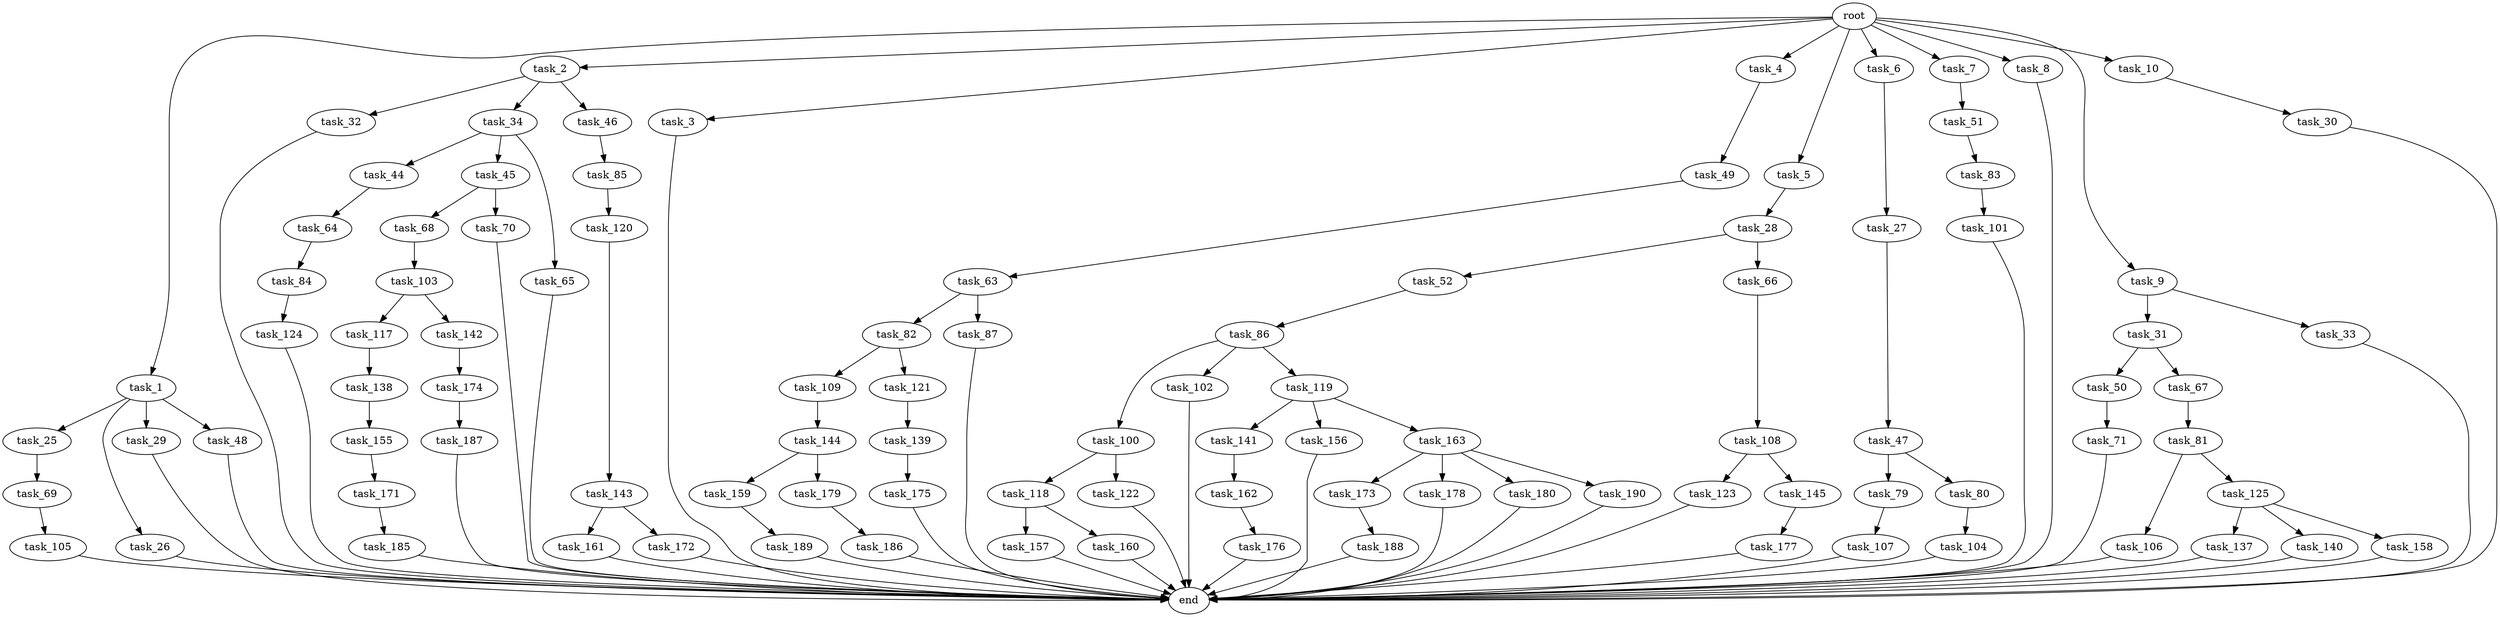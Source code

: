 digraph G {
  root [size="0.000000"];
  task_1 [size="1024.000000"];
  task_2 [size="1024.000000"];
  task_3 [size="1024.000000"];
  task_4 [size="1024.000000"];
  task_5 [size="1024.000000"];
  task_6 [size="1024.000000"];
  task_7 [size="1024.000000"];
  task_8 [size="1024.000000"];
  task_9 [size="1024.000000"];
  task_10 [size="1024.000000"];
  task_25 [size="695784701952.000000"];
  task_26 [size="695784701952.000000"];
  task_27 [size="77309411328.000000"];
  task_28 [size="858993459200.000000"];
  task_29 [size="695784701952.000000"];
  task_30 [size="858993459200.000000"];
  task_31 [size="309237645312.000000"];
  task_32 [size="137438953472.000000"];
  task_33 [size="309237645312.000000"];
  task_34 [size="137438953472.000000"];
  task_44 [size="34359738368.000000"];
  task_45 [size="34359738368.000000"];
  task_46 [size="137438953472.000000"];
  task_47 [size="309237645312.000000"];
  task_48 [size="695784701952.000000"];
  task_49 [size="77309411328.000000"];
  task_50 [size="549755813888.000000"];
  task_51 [size="309237645312.000000"];
  task_52 [size="137438953472.000000"];
  task_63 [size="137438953472.000000"];
  task_64 [size="309237645312.000000"];
  task_65 [size="34359738368.000000"];
  task_66 [size="137438953472.000000"];
  task_67 [size="549755813888.000000"];
  task_68 [size="34359738368.000000"];
  task_69 [size="695784701952.000000"];
  task_70 [size="34359738368.000000"];
  task_71 [size="858993459200.000000"];
  task_79 [size="34359738368.000000"];
  task_80 [size="34359738368.000000"];
  task_81 [size="137438953472.000000"];
  task_82 [size="77309411328.000000"];
  task_83 [size="77309411328.000000"];
  task_84 [size="137438953472.000000"];
  task_85 [size="34359738368.000000"];
  task_86 [size="214748364800.000000"];
  task_87 [size="77309411328.000000"];
  task_100 [size="549755813888.000000"];
  task_101 [size="695784701952.000000"];
  task_102 [size="549755813888.000000"];
  task_103 [size="34359738368.000000"];
  task_104 [size="695784701952.000000"];
  task_105 [size="858993459200.000000"];
  task_106 [size="214748364800.000000"];
  task_107 [size="695784701952.000000"];
  task_108 [size="309237645312.000000"];
  task_109 [size="77309411328.000000"];
  task_117 [size="858993459200.000000"];
  task_118 [size="34359738368.000000"];
  task_119 [size="549755813888.000000"];
  task_120 [size="34359738368.000000"];
  task_121 [size="77309411328.000000"];
  task_122 [size="34359738368.000000"];
  task_123 [size="858993459200.000000"];
  task_124 [size="77309411328.000000"];
  task_125 [size="214748364800.000000"];
  task_137 [size="695784701952.000000"];
  task_138 [size="34359738368.000000"];
  task_139 [size="858993459200.000000"];
  task_140 [size="695784701952.000000"];
  task_141 [size="420906795008.000000"];
  task_142 [size="858993459200.000000"];
  task_143 [size="137438953472.000000"];
  task_144 [size="695784701952.000000"];
  task_145 [size="858993459200.000000"];
  task_155 [size="420906795008.000000"];
  task_156 [size="420906795008.000000"];
  task_157 [size="858993459200.000000"];
  task_158 [size="695784701952.000000"];
  task_159 [size="695784701952.000000"];
  task_160 [size="858993459200.000000"];
  task_161 [size="309237645312.000000"];
  task_162 [size="34359738368.000000"];
  task_163 [size="420906795008.000000"];
  task_171 [size="77309411328.000000"];
  task_172 [size="309237645312.000000"];
  task_173 [size="34359738368.000000"];
  task_174 [size="137438953472.000000"];
  task_175 [size="549755813888.000000"];
  task_176 [size="214748364800.000000"];
  task_177 [size="309237645312.000000"];
  task_178 [size="34359738368.000000"];
  task_179 [size="695784701952.000000"];
  task_180 [size="34359738368.000000"];
  task_185 [size="77309411328.000000"];
  task_186 [size="34359738368.000000"];
  task_187 [size="695784701952.000000"];
  task_188 [size="858993459200.000000"];
  task_189 [size="695784701952.000000"];
  task_190 [size="34359738368.000000"];
  end [size="0.000000"];

  root -> task_1 [size="1.000000"];
  root -> task_2 [size="1.000000"];
  root -> task_3 [size="1.000000"];
  root -> task_4 [size="1.000000"];
  root -> task_5 [size="1.000000"];
  root -> task_6 [size="1.000000"];
  root -> task_7 [size="1.000000"];
  root -> task_8 [size="1.000000"];
  root -> task_9 [size="1.000000"];
  root -> task_10 [size="1.000000"];
  task_1 -> task_25 [size="679477248.000000"];
  task_1 -> task_26 [size="679477248.000000"];
  task_1 -> task_29 [size="679477248.000000"];
  task_1 -> task_48 [size="679477248.000000"];
  task_2 -> task_32 [size="134217728.000000"];
  task_2 -> task_34 [size="134217728.000000"];
  task_2 -> task_46 [size="134217728.000000"];
  task_3 -> end [size="1.000000"];
  task_4 -> task_49 [size="75497472.000000"];
  task_5 -> task_28 [size="838860800.000000"];
  task_6 -> task_27 [size="75497472.000000"];
  task_7 -> task_51 [size="301989888.000000"];
  task_8 -> end [size="1.000000"];
  task_9 -> task_31 [size="301989888.000000"];
  task_9 -> task_33 [size="301989888.000000"];
  task_10 -> task_30 [size="838860800.000000"];
  task_25 -> task_69 [size="679477248.000000"];
  task_26 -> end [size="1.000000"];
  task_27 -> task_47 [size="301989888.000000"];
  task_28 -> task_52 [size="134217728.000000"];
  task_28 -> task_66 [size="134217728.000000"];
  task_29 -> end [size="1.000000"];
  task_30 -> end [size="1.000000"];
  task_31 -> task_50 [size="536870912.000000"];
  task_31 -> task_67 [size="536870912.000000"];
  task_32 -> end [size="1.000000"];
  task_33 -> end [size="1.000000"];
  task_34 -> task_44 [size="33554432.000000"];
  task_34 -> task_45 [size="33554432.000000"];
  task_34 -> task_65 [size="33554432.000000"];
  task_44 -> task_64 [size="301989888.000000"];
  task_45 -> task_68 [size="33554432.000000"];
  task_45 -> task_70 [size="33554432.000000"];
  task_46 -> task_85 [size="33554432.000000"];
  task_47 -> task_79 [size="33554432.000000"];
  task_47 -> task_80 [size="33554432.000000"];
  task_48 -> end [size="1.000000"];
  task_49 -> task_63 [size="134217728.000000"];
  task_50 -> task_71 [size="838860800.000000"];
  task_51 -> task_83 [size="75497472.000000"];
  task_52 -> task_86 [size="209715200.000000"];
  task_63 -> task_82 [size="75497472.000000"];
  task_63 -> task_87 [size="75497472.000000"];
  task_64 -> task_84 [size="134217728.000000"];
  task_65 -> end [size="1.000000"];
  task_66 -> task_108 [size="301989888.000000"];
  task_67 -> task_81 [size="134217728.000000"];
  task_68 -> task_103 [size="33554432.000000"];
  task_69 -> task_105 [size="838860800.000000"];
  task_70 -> end [size="1.000000"];
  task_71 -> end [size="1.000000"];
  task_79 -> task_107 [size="679477248.000000"];
  task_80 -> task_104 [size="679477248.000000"];
  task_81 -> task_106 [size="209715200.000000"];
  task_81 -> task_125 [size="209715200.000000"];
  task_82 -> task_109 [size="75497472.000000"];
  task_82 -> task_121 [size="75497472.000000"];
  task_83 -> task_101 [size="679477248.000000"];
  task_84 -> task_124 [size="75497472.000000"];
  task_85 -> task_120 [size="33554432.000000"];
  task_86 -> task_100 [size="536870912.000000"];
  task_86 -> task_102 [size="536870912.000000"];
  task_86 -> task_119 [size="536870912.000000"];
  task_87 -> end [size="1.000000"];
  task_100 -> task_118 [size="33554432.000000"];
  task_100 -> task_122 [size="33554432.000000"];
  task_101 -> end [size="1.000000"];
  task_102 -> end [size="1.000000"];
  task_103 -> task_117 [size="838860800.000000"];
  task_103 -> task_142 [size="838860800.000000"];
  task_104 -> end [size="1.000000"];
  task_105 -> end [size="1.000000"];
  task_106 -> end [size="1.000000"];
  task_107 -> end [size="1.000000"];
  task_108 -> task_123 [size="838860800.000000"];
  task_108 -> task_145 [size="838860800.000000"];
  task_109 -> task_144 [size="679477248.000000"];
  task_117 -> task_138 [size="33554432.000000"];
  task_118 -> task_157 [size="838860800.000000"];
  task_118 -> task_160 [size="838860800.000000"];
  task_119 -> task_141 [size="411041792.000000"];
  task_119 -> task_156 [size="411041792.000000"];
  task_119 -> task_163 [size="411041792.000000"];
  task_120 -> task_143 [size="134217728.000000"];
  task_121 -> task_139 [size="838860800.000000"];
  task_122 -> end [size="1.000000"];
  task_123 -> end [size="1.000000"];
  task_124 -> end [size="1.000000"];
  task_125 -> task_137 [size="679477248.000000"];
  task_125 -> task_140 [size="679477248.000000"];
  task_125 -> task_158 [size="679477248.000000"];
  task_137 -> end [size="1.000000"];
  task_138 -> task_155 [size="411041792.000000"];
  task_139 -> task_175 [size="536870912.000000"];
  task_140 -> end [size="1.000000"];
  task_141 -> task_162 [size="33554432.000000"];
  task_142 -> task_174 [size="134217728.000000"];
  task_143 -> task_161 [size="301989888.000000"];
  task_143 -> task_172 [size="301989888.000000"];
  task_144 -> task_159 [size="679477248.000000"];
  task_144 -> task_179 [size="679477248.000000"];
  task_145 -> task_177 [size="301989888.000000"];
  task_155 -> task_171 [size="75497472.000000"];
  task_156 -> end [size="1.000000"];
  task_157 -> end [size="1.000000"];
  task_158 -> end [size="1.000000"];
  task_159 -> task_189 [size="679477248.000000"];
  task_160 -> end [size="1.000000"];
  task_161 -> end [size="1.000000"];
  task_162 -> task_176 [size="209715200.000000"];
  task_163 -> task_173 [size="33554432.000000"];
  task_163 -> task_178 [size="33554432.000000"];
  task_163 -> task_180 [size="33554432.000000"];
  task_163 -> task_190 [size="33554432.000000"];
  task_171 -> task_185 [size="75497472.000000"];
  task_172 -> end [size="1.000000"];
  task_173 -> task_188 [size="838860800.000000"];
  task_174 -> task_187 [size="679477248.000000"];
  task_175 -> end [size="1.000000"];
  task_176 -> end [size="1.000000"];
  task_177 -> end [size="1.000000"];
  task_178 -> end [size="1.000000"];
  task_179 -> task_186 [size="33554432.000000"];
  task_180 -> end [size="1.000000"];
  task_185 -> end [size="1.000000"];
  task_186 -> end [size="1.000000"];
  task_187 -> end [size="1.000000"];
  task_188 -> end [size="1.000000"];
  task_189 -> end [size="1.000000"];
  task_190 -> end [size="1.000000"];
}
